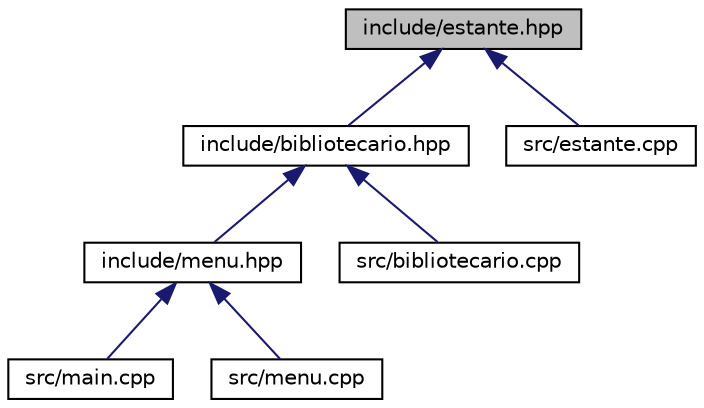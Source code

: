 digraph "include/estante.hpp"
{
 // LATEX_PDF_SIZE
  edge [fontname="Helvetica",fontsize="10",labelfontname="Helvetica",labelfontsize="10"];
  node [fontname="Helvetica",fontsize="10",shape=record];
  Node1 [label="include/estante.hpp",height=0.2,width=0.4,color="black", fillcolor="grey75", style="filled", fontcolor="black",tooltip="Armazena os atributos e métodos da classe Estante."];
  Node1 -> Node2 [dir="back",color="midnightblue",fontsize="10",style="solid",fontname="Helvetica"];
  Node2 [label="include/bibliotecario.hpp",height=0.2,width=0.4,color="black", fillcolor="white", style="filled",URL="$bibliotecario_8hpp.html",tooltip="Armazena as caracteristicas do Bibliotecário."];
  Node2 -> Node3 [dir="back",color="midnightblue",fontsize="10",style="solid",fontname="Helvetica"];
  Node3 [label="include/menu.hpp",height=0.2,width=0.4,color="black", fillcolor="white", style="filled",URL="$menu_8hpp.html",tooltip="Arquivo que inicializa o login no sistema."];
  Node3 -> Node4 [dir="back",color="midnightblue",fontsize="10",style="solid",fontname="Helvetica"];
  Node4 [label="src/main.cpp",height=0.2,width=0.4,color="black", fillcolor="white", style="filled",URL="$main_8cpp.html",tooltip=" "];
  Node3 -> Node5 [dir="back",color="midnightblue",fontsize="10",style="solid",fontname="Helvetica"];
  Node5 [label="src/menu.cpp",height=0.2,width=0.4,color="black", fillcolor="white", style="filled",URL="$menu_8cpp.html",tooltip=" "];
  Node2 -> Node6 [dir="back",color="midnightblue",fontsize="10",style="solid",fontname="Helvetica"];
  Node6 [label="src/bibliotecario.cpp",height=0.2,width=0.4,color="black", fillcolor="white", style="filled",URL="$bibliotecario_8cpp.html",tooltip=" "];
  Node1 -> Node7 [dir="back",color="midnightblue",fontsize="10",style="solid",fontname="Helvetica"];
  Node7 [label="src/estante.cpp",height=0.2,width=0.4,color="black", fillcolor="white", style="filled",URL="$estante_8cpp.html",tooltip=" "];
}
